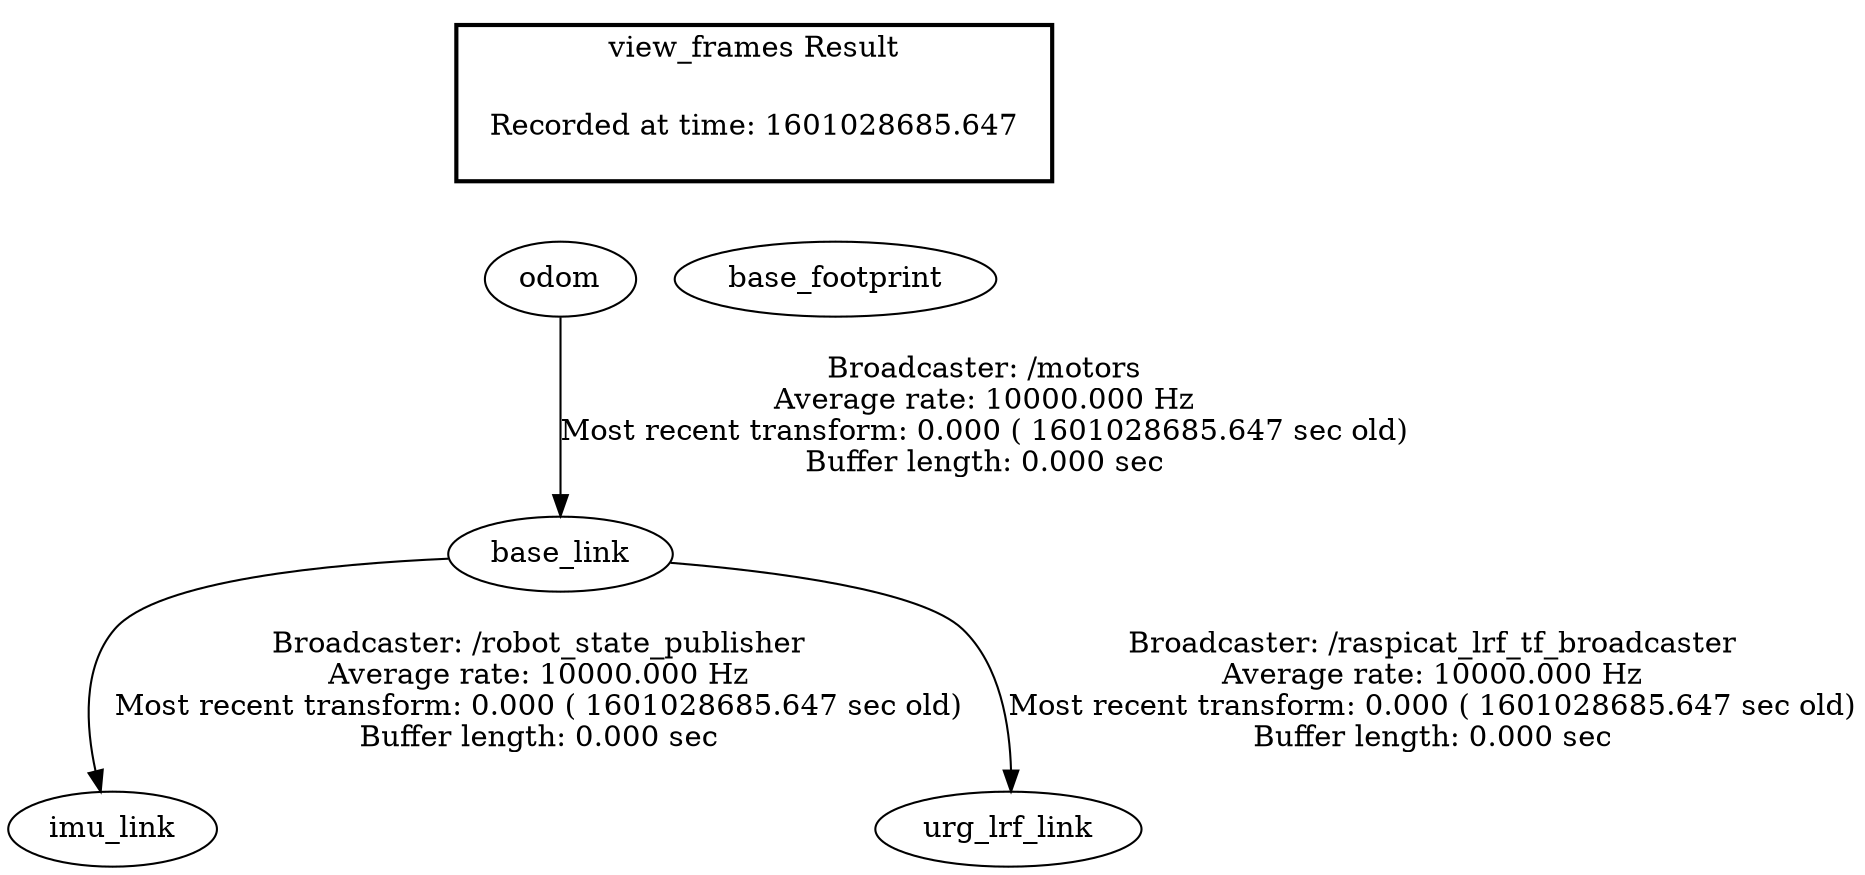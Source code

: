 digraph G {
"odom" -> "base_link"[label="Broadcaster: /motors\nAverage rate: 10000.000 Hz\nMost recent transform: 0.000 ( 1601028685.647 sec old)\nBuffer length: 0.000 sec\n"];
"base_link" -> "imu_link"[label="Broadcaster: /robot_state_publisher\nAverage rate: 10000.000 Hz\nMost recent transform: 0.000 ( 1601028685.647 sec old)\nBuffer length: 0.000 sec\n"];
"base_link" -> "urg_lrf_link"[label="Broadcaster: /raspicat_lrf_tf_broadcaster\nAverage rate: 10000.000 Hz\nMost recent transform: 0.000 ( 1601028685.647 sec old)\nBuffer length: 0.000 sec\n"];
edge [style=invis];
 subgraph cluster_legend { style=bold; color=black; label ="view_frames Result";
"Recorded at time: 1601028685.647"[ shape=plaintext ] ;
 }->"base_footprint";
edge [style=invis];
 subgraph cluster_legend { style=bold; color=black; label ="view_frames Result";
"Recorded at time: 1601028685.647"[ shape=plaintext ] ;
 }->"odom";
}